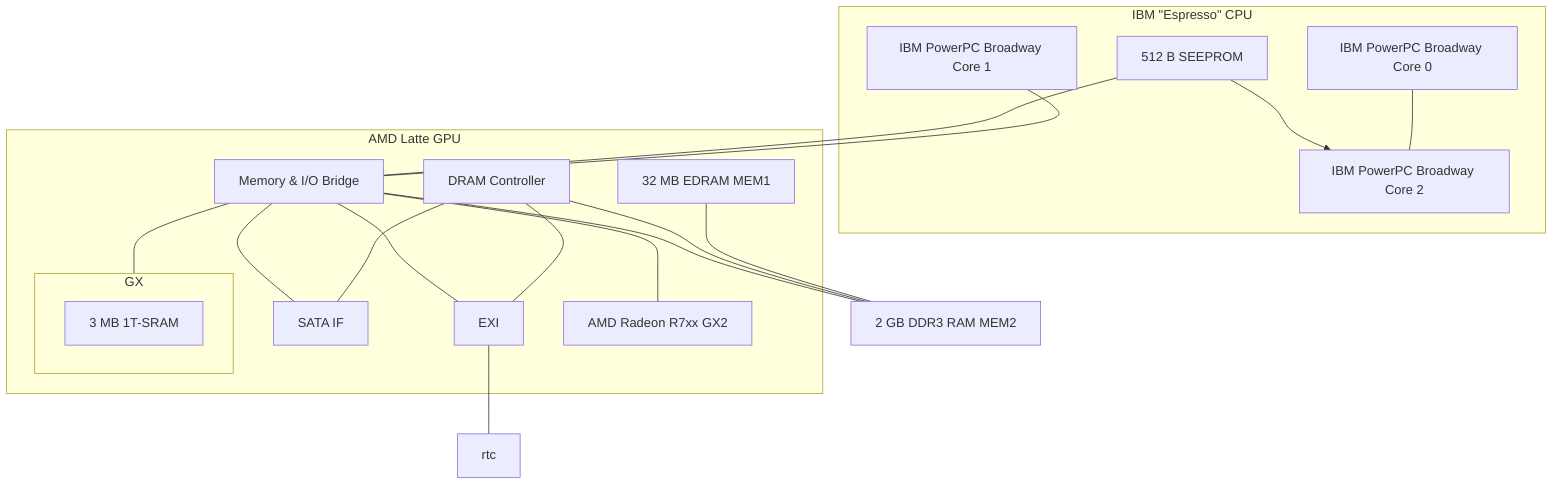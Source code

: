 flowchart TD
  subgraph ibm[IBM &quot;Espresso&quot; CPU]
    core0[IBM PowerPC Broadway Core 0]
    core1[IBM PowerPC Broadway Core 1]
    core2[IBM PowerPC Broadway Core 2]

    rom[16 KB ROM]

    rom --> core2
    core0 --- core2
  end

  subgraph amd[AMD Latte GPU]
    mem[Memory & I/O Bridge]
    dram[DRAM Controller]
    edram[32 MB EDRAM MEM1]
    rom[512 B SEEPROM]

    sata[SATA IF]
    exi[EXI]

    subgraph gx[GX]
      sram[3 MB 1T-SRAM]
    end

    radeon[AMD Radeon R7xx GX2]

    mem --- gx
    mem --- radeon

    rom --- mem

    mem --- sata
    mem --- exi

    dram --- sata
    dram --- exi
  end

  ddr3[2 GB DDR3 RAM MEM2]

  mem --- ddr3
  dram --- ddr3
  edram --- ddr3

  core1 --- mem

  exi --- rtc